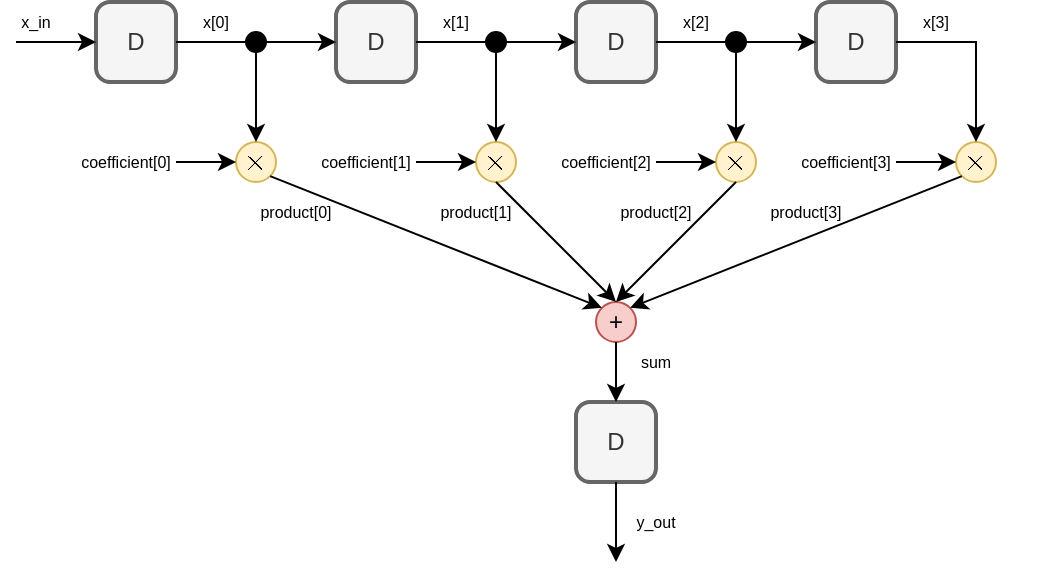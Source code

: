 <mxfile version="21.2.1" type="device">
  <diagram name="Page-1" id="rKT-L_Q491fLdm6zqezY">
    <mxGraphModel dx="768" dy="708" grid="0" gridSize="10" guides="1" tooltips="1" connect="1" arrows="1" fold="1" page="1" pageScale="1" pageWidth="850" pageHeight="1100" math="1" shadow="0">
      <root>
        <mxCell id="0" />
        <mxCell id="1" parent="0" />
        <mxCell id="42qkgHfX6yqe8R8yr2Yn-1" value="D" style="rounded=1;whiteSpace=wrap;html=1;absoluteArcSize=1;arcSize=14;strokeWidth=2;fillColor=#f5f5f5;fontColor=#333333;strokeColor=#666666;" vertex="1" parent="1">
          <mxGeometry x="240" y="160" width="40" height="40" as="geometry" />
        </mxCell>
        <mxCell id="42qkgHfX6yqe8R8yr2Yn-2" value="D" style="rounded=1;whiteSpace=wrap;html=1;absoluteArcSize=1;arcSize=14;strokeWidth=2;fillColor=#f5f5f5;fontColor=#333333;strokeColor=#666666;" vertex="1" parent="1">
          <mxGeometry x="360" y="160" width="40" height="40" as="geometry" />
        </mxCell>
        <mxCell id="42qkgHfX6yqe8R8yr2Yn-3" value="D" style="rounded=1;whiteSpace=wrap;html=1;absoluteArcSize=1;arcSize=14;strokeWidth=2;fillColor=#f5f5f5;fontColor=#333333;strokeColor=#666666;" vertex="1" parent="1">
          <mxGeometry x="480" y="160" width="40" height="40" as="geometry" />
        </mxCell>
        <mxCell id="42qkgHfX6yqe8R8yr2Yn-4" value="D" style="rounded=1;whiteSpace=wrap;html=1;absoluteArcSize=1;arcSize=14;strokeWidth=2;fillColor=#f5f5f5;fontColor=#333333;strokeColor=#666666;" vertex="1" parent="1">
          <mxGeometry x="600" y="160" width="40" height="40" as="geometry" />
        </mxCell>
        <mxCell id="42qkgHfX6yqe8R8yr2Yn-5" value="$$\times$$" style="ellipse;whiteSpace=wrap;html=1;aspect=fixed;fillColor=#fff2cc;strokeColor=#d6b656;" vertex="1" parent="1">
          <mxGeometry x="310" y="230" width="20" height="20" as="geometry" />
        </mxCell>
        <mxCell id="42qkgHfX6yqe8R8yr2Yn-6" value="$$\times$$" style="ellipse;whiteSpace=wrap;html=1;aspect=fixed;fillColor=#fff2cc;strokeColor=#d6b656;" vertex="1" parent="1">
          <mxGeometry x="430" y="230" width="20" height="20" as="geometry" />
        </mxCell>
        <mxCell id="42qkgHfX6yqe8R8yr2Yn-7" value="$$\times$$" style="ellipse;whiteSpace=wrap;html=1;aspect=fixed;fillColor=#fff2cc;strokeColor=#d6b656;" vertex="1" parent="1">
          <mxGeometry x="550" y="230" width="20" height="20" as="geometry" />
        </mxCell>
        <mxCell id="42qkgHfX6yqe8R8yr2Yn-8" value="$$\times$$" style="ellipse;whiteSpace=wrap;html=1;aspect=fixed;fillColor=#fff2cc;strokeColor=#d6b656;" vertex="1" parent="1">
          <mxGeometry x="670" y="230" width="20" height="20" as="geometry" />
        </mxCell>
        <mxCell id="42qkgHfX6yqe8R8yr2Yn-9" value="+" style="ellipse;whiteSpace=wrap;html=1;aspect=fixed;fillColor=#f8cecc;strokeColor=#b85450;" vertex="1" parent="1">
          <mxGeometry x="490" y="310" width="20" height="20" as="geometry" />
        </mxCell>
        <mxCell id="42qkgHfX6yqe8R8yr2Yn-11" value="" style="endArrow=classic;html=1;rounded=0;exitX=0;exitY=1;exitDx=0;exitDy=0;entryX=1;entryY=0;entryDx=0;entryDy=0;" edge="1" parent="1" source="42qkgHfX6yqe8R8yr2Yn-8" target="42qkgHfX6yqe8R8yr2Yn-9">
          <mxGeometry width="50" height="50" relative="1" as="geometry">
            <mxPoint x="550" y="550" as="sourcePoint" />
            <mxPoint x="600" y="500" as="targetPoint" />
          </mxGeometry>
        </mxCell>
        <mxCell id="42qkgHfX6yqe8R8yr2Yn-12" value="" style="endArrow=classic;html=1;rounded=0;exitX=0.5;exitY=1;exitDx=0;exitDy=0;entryX=0.5;entryY=0;entryDx=0;entryDy=0;" edge="1" parent="1" source="42qkgHfX6yqe8R8yr2Yn-7" target="42qkgHfX6yqe8R8yr2Yn-9">
          <mxGeometry width="50" height="50" relative="1" as="geometry">
            <mxPoint x="630" y="340" as="sourcePoint" />
            <mxPoint x="680" y="290" as="targetPoint" />
          </mxGeometry>
        </mxCell>
        <mxCell id="42qkgHfX6yqe8R8yr2Yn-13" value="" style="endArrow=classic;html=1;rounded=0;exitX=0.5;exitY=1;exitDx=0;exitDy=0;entryX=0.5;entryY=0;entryDx=0;entryDy=0;" edge="1" parent="1" source="42qkgHfX6yqe8R8yr2Yn-6" target="42qkgHfX6yqe8R8yr2Yn-9">
          <mxGeometry width="50" height="50" relative="1" as="geometry">
            <mxPoint x="630" y="340" as="sourcePoint" />
            <mxPoint x="680" y="290" as="targetPoint" />
          </mxGeometry>
        </mxCell>
        <mxCell id="42qkgHfX6yqe8R8yr2Yn-14" value="" style="endArrow=classic;html=1;rounded=0;exitX=1;exitY=1;exitDx=0;exitDy=0;entryX=0;entryY=0;entryDx=0;entryDy=0;" edge="1" parent="1" source="42qkgHfX6yqe8R8yr2Yn-5" target="42qkgHfX6yqe8R8yr2Yn-9">
          <mxGeometry width="50" height="50" relative="1" as="geometry">
            <mxPoint x="470" y="340" as="sourcePoint" />
            <mxPoint x="520" y="290" as="targetPoint" />
          </mxGeometry>
        </mxCell>
        <mxCell id="42qkgHfX6yqe8R8yr2Yn-15" value="" style="endArrow=classic;html=1;rounded=0;exitX=1;exitY=0.5;exitDx=0;exitDy=0;entryX=0;entryY=0.5;entryDx=0;entryDy=0;" edge="1" parent="1" source="42qkgHfX6yqe8R8yr2Yn-19" target="42qkgHfX6yqe8R8yr2Yn-2">
          <mxGeometry width="50" height="50" relative="1" as="geometry">
            <mxPoint x="450" y="340" as="sourcePoint" />
            <mxPoint x="500" y="290" as="targetPoint" />
          </mxGeometry>
        </mxCell>
        <mxCell id="42qkgHfX6yqe8R8yr2Yn-16" value="" style="endArrow=classic;html=1;rounded=0;exitX=1;exitY=0.5;exitDx=0;exitDy=0;entryX=0;entryY=0.5;entryDx=0;entryDy=0;" edge="1" parent="1" source="42qkgHfX6yqe8R8yr2Yn-23" target="42qkgHfX6yqe8R8yr2Yn-3">
          <mxGeometry width="50" height="50" relative="1" as="geometry">
            <mxPoint x="450" y="340" as="sourcePoint" />
            <mxPoint x="500" y="290" as="targetPoint" />
          </mxGeometry>
        </mxCell>
        <mxCell id="42qkgHfX6yqe8R8yr2Yn-17" value="" style="endArrow=classic;html=1;rounded=0;exitX=1;exitY=0.5;exitDx=0;exitDy=0;entryX=0;entryY=0.5;entryDx=0;entryDy=0;" edge="1" parent="1" source="42qkgHfX6yqe8R8yr2Yn-25" target="42qkgHfX6yqe8R8yr2Yn-4">
          <mxGeometry width="50" height="50" relative="1" as="geometry">
            <mxPoint x="450" y="340" as="sourcePoint" />
            <mxPoint x="500" y="290" as="targetPoint" />
          </mxGeometry>
        </mxCell>
        <mxCell id="42qkgHfX6yqe8R8yr2Yn-18" value="" style="endArrow=classic;html=1;rounded=0;exitX=1;exitY=0.5;exitDx=0;exitDy=0;entryX=0.5;entryY=0;entryDx=0;entryDy=0;" edge="1" parent="1" source="42qkgHfX6yqe8R8yr2Yn-4" target="42qkgHfX6yqe8R8yr2Yn-8">
          <mxGeometry width="50" height="50" relative="1" as="geometry">
            <mxPoint x="450" y="340" as="sourcePoint" />
            <mxPoint x="500" y="290" as="targetPoint" />
            <Array as="points">
              <mxPoint x="680" y="180" />
            </Array>
          </mxGeometry>
        </mxCell>
        <mxCell id="42qkgHfX6yqe8R8yr2Yn-21" value="" style="endArrow=none;html=1;rounded=0;exitX=1;exitY=0.5;exitDx=0;exitDy=0;entryX=0;entryY=0.5;entryDx=0;entryDy=0;endFill=0;" edge="1" parent="1" source="42qkgHfX6yqe8R8yr2Yn-1" target="42qkgHfX6yqe8R8yr2Yn-19">
          <mxGeometry width="50" height="50" relative="1" as="geometry">
            <mxPoint x="280" y="180" as="sourcePoint" />
            <mxPoint x="360" y="180" as="targetPoint" />
          </mxGeometry>
        </mxCell>
        <mxCell id="42qkgHfX6yqe8R8yr2Yn-19" value="" style="ellipse;whiteSpace=wrap;html=1;aspect=fixed;fillColor=#000000;" vertex="1" parent="1">
          <mxGeometry x="315" y="175" width="10" height="10" as="geometry" />
        </mxCell>
        <mxCell id="42qkgHfX6yqe8R8yr2Yn-24" value="" style="endArrow=none;html=1;rounded=0;exitX=1;exitY=0.5;exitDx=0;exitDy=0;entryX=0;entryY=0.5;entryDx=0;entryDy=0;endFill=0;" edge="1" parent="1" source="42qkgHfX6yqe8R8yr2Yn-2" target="42qkgHfX6yqe8R8yr2Yn-23">
          <mxGeometry width="50" height="50" relative="1" as="geometry">
            <mxPoint x="400" y="180" as="sourcePoint" />
            <mxPoint x="480" y="180" as="targetPoint" />
          </mxGeometry>
        </mxCell>
        <mxCell id="42qkgHfX6yqe8R8yr2Yn-23" value="" style="ellipse;whiteSpace=wrap;html=1;aspect=fixed;fillColor=#000000;" vertex="1" parent="1">
          <mxGeometry x="435" y="175" width="10" height="10" as="geometry" />
        </mxCell>
        <mxCell id="42qkgHfX6yqe8R8yr2Yn-26" value="" style="endArrow=none;html=1;rounded=0;exitX=1;exitY=0.5;exitDx=0;exitDy=0;entryX=0;entryY=0.5;entryDx=0;entryDy=0;endFill=0;" edge="1" parent="1" source="42qkgHfX6yqe8R8yr2Yn-3" target="42qkgHfX6yqe8R8yr2Yn-25">
          <mxGeometry width="50" height="50" relative="1" as="geometry">
            <mxPoint x="520" y="180" as="sourcePoint" />
            <mxPoint x="600" y="180" as="targetPoint" />
          </mxGeometry>
        </mxCell>
        <mxCell id="42qkgHfX6yqe8R8yr2Yn-25" value="" style="ellipse;whiteSpace=wrap;html=1;aspect=fixed;fillColor=#000000;" vertex="1" parent="1">
          <mxGeometry x="555" y="175" width="10" height="10" as="geometry" />
        </mxCell>
        <mxCell id="42qkgHfX6yqe8R8yr2Yn-27" value="" style="endArrow=classic;html=1;rounded=0;exitX=0.5;exitY=1;exitDx=0;exitDy=0;entryX=0.5;entryY=0;entryDx=0;entryDy=0;" edge="1" parent="1" source="42qkgHfX6yqe8R8yr2Yn-19" target="42qkgHfX6yqe8R8yr2Yn-5">
          <mxGeometry width="50" height="50" relative="1" as="geometry">
            <mxPoint x="320" y="190" as="sourcePoint" />
            <mxPoint x="500" y="290" as="targetPoint" />
          </mxGeometry>
        </mxCell>
        <mxCell id="42qkgHfX6yqe8R8yr2Yn-28" value="" style="endArrow=classic;html=1;rounded=0;exitX=0.5;exitY=1;exitDx=0;exitDy=0;entryX=0.5;entryY=0;entryDx=0;entryDy=0;" edge="1" parent="1" source="42qkgHfX6yqe8R8yr2Yn-23" target="42qkgHfX6yqe8R8yr2Yn-6">
          <mxGeometry width="50" height="50" relative="1" as="geometry">
            <mxPoint x="450" y="340" as="sourcePoint" />
            <mxPoint x="500" y="290" as="targetPoint" />
          </mxGeometry>
        </mxCell>
        <mxCell id="42qkgHfX6yqe8R8yr2Yn-29" value="" style="endArrow=classic;html=1;rounded=0;exitX=0.5;exitY=1;exitDx=0;exitDy=0;entryX=0.5;entryY=0;entryDx=0;entryDy=0;" edge="1" parent="1" source="42qkgHfX6yqe8R8yr2Yn-25" target="42qkgHfX6yqe8R8yr2Yn-7">
          <mxGeometry width="50" height="50" relative="1" as="geometry">
            <mxPoint x="450" y="340" as="sourcePoint" />
            <mxPoint x="500" y="290" as="targetPoint" />
          </mxGeometry>
        </mxCell>
        <mxCell id="42qkgHfX6yqe8R8yr2Yn-30" value="" style="endArrow=classic;html=1;rounded=0;entryX=0;entryY=0.5;entryDx=0;entryDy=0;" edge="1" parent="1" target="42qkgHfX6yqe8R8yr2Yn-5">
          <mxGeometry width="50" height="50" relative="1" as="geometry">
            <mxPoint x="280" y="240" as="sourcePoint" />
            <mxPoint x="500" y="290" as="targetPoint" />
          </mxGeometry>
        </mxCell>
        <mxCell id="42qkgHfX6yqe8R8yr2Yn-31" value="" style="endArrow=classic;html=1;rounded=0;entryX=0;entryY=0.5;entryDx=0;entryDy=0;" edge="1" parent="1" target="42qkgHfX6yqe8R8yr2Yn-6">
          <mxGeometry width="50" height="50" relative="1" as="geometry">
            <mxPoint x="400" y="240" as="sourcePoint" />
            <mxPoint x="320" y="250" as="targetPoint" />
          </mxGeometry>
        </mxCell>
        <mxCell id="42qkgHfX6yqe8R8yr2Yn-32" value="" style="endArrow=classic;html=1;rounded=0;entryX=0;entryY=0.5;entryDx=0;entryDy=0;" edge="1" parent="1" target="42qkgHfX6yqe8R8yr2Yn-7">
          <mxGeometry width="50" height="50" relative="1" as="geometry">
            <mxPoint x="520" y="240" as="sourcePoint" />
            <mxPoint x="330" y="260" as="targetPoint" />
          </mxGeometry>
        </mxCell>
        <mxCell id="42qkgHfX6yqe8R8yr2Yn-33" value="" style="endArrow=classic;html=1;rounded=0;entryX=0;entryY=0.5;entryDx=0;entryDy=0;" edge="1" parent="1" target="42qkgHfX6yqe8R8yr2Yn-8">
          <mxGeometry width="50" height="50" relative="1" as="geometry">
            <mxPoint x="640" y="240" as="sourcePoint" />
            <mxPoint x="340" y="270" as="targetPoint" />
          </mxGeometry>
        </mxCell>
        <mxCell id="42qkgHfX6yqe8R8yr2Yn-34" value="coefficient[0]" style="text;html=1;strokeColor=none;fillColor=none;align=center;verticalAlign=middle;whiteSpace=wrap;rounded=0;fontSize=8;" vertex="1" parent="1">
          <mxGeometry x="230" y="225" width="50" height="30" as="geometry" />
        </mxCell>
        <mxCell id="42qkgHfX6yqe8R8yr2Yn-35" value="coefficient[1]" style="text;html=1;strokeColor=none;fillColor=none;align=center;verticalAlign=middle;whiteSpace=wrap;rounded=0;fontSize=8;" vertex="1" parent="1">
          <mxGeometry x="350" y="225" width="50" height="30" as="geometry" />
        </mxCell>
        <mxCell id="42qkgHfX6yqe8R8yr2Yn-36" value="coefficient[2]" style="text;html=1;strokeColor=none;fillColor=none;align=center;verticalAlign=middle;whiteSpace=wrap;rounded=0;fontSize=8;" vertex="1" parent="1">
          <mxGeometry x="470" y="225" width="50" height="30" as="geometry" />
        </mxCell>
        <mxCell id="42qkgHfX6yqe8R8yr2Yn-37" value="coefficient[3]" style="text;html=1;strokeColor=none;fillColor=none;align=center;verticalAlign=middle;whiteSpace=wrap;rounded=0;fontSize=8;" vertex="1" parent="1">
          <mxGeometry x="590" y="225" width="50" height="30" as="geometry" />
        </mxCell>
        <mxCell id="42qkgHfX6yqe8R8yr2Yn-38" value="x[0]" style="text;html=1;strokeColor=none;fillColor=none;align=center;verticalAlign=middle;whiteSpace=wrap;rounded=0;fontSize=8;" vertex="1" parent="1">
          <mxGeometry x="290" y="160" width="20" height="20" as="geometry" />
        </mxCell>
        <mxCell id="42qkgHfX6yqe8R8yr2Yn-39" value="x[1]" style="text;html=1;strokeColor=none;fillColor=none;align=center;verticalAlign=middle;whiteSpace=wrap;rounded=0;fontSize=8;" vertex="1" parent="1">
          <mxGeometry x="410" y="160" width="20" height="20" as="geometry" />
        </mxCell>
        <mxCell id="42qkgHfX6yqe8R8yr2Yn-40" value="x[2]" style="text;html=1;strokeColor=none;fillColor=none;align=center;verticalAlign=middle;whiteSpace=wrap;rounded=0;fontSize=8;" vertex="1" parent="1">
          <mxGeometry x="530" y="160" width="20" height="20" as="geometry" />
        </mxCell>
        <mxCell id="42qkgHfX6yqe8R8yr2Yn-41" value="x[3]" style="text;html=1;strokeColor=none;fillColor=none;align=center;verticalAlign=middle;whiteSpace=wrap;rounded=0;fontSize=8;" vertex="1" parent="1">
          <mxGeometry x="650" y="160" width="20" height="20" as="geometry" />
        </mxCell>
        <mxCell id="42qkgHfX6yqe8R8yr2Yn-42" value="" style="endArrow=classic;html=1;rounded=0;entryX=0;entryY=0.5;entryDx=0;entryDy=0;" edge="1" parent="1" target="42qkgHfX6yqe8R8yr2Yn-1">
          <mxGeometry width="50" height="50" relative="1" as="geometry">
            <mxPoint x="200" y="180" as="sourcePoint" />
            <mxPoint x="400" y="290" as="targetPoint" />
          </mxGeometry>
        </mxCell>
        <mxCell id="42qkgHfX6yqe8R8yr2Yn-43" value="x_in" style="text;html=1;strokeColor=none;fillColor=none;align=center;verticalAlign=middle;whiteSpace=wrap;rounded=0;fontSize=8;" vertex="1" parent="1">
          <mxGeometry x="200" y="160" width="20" height="20" as="geometry" />
        </mxCell>
        <mxCell id="42qkgHfX6yqe8R8yr2Yn-44" value="D" style="rounded=1;whiteSpace=wrap;html=1;absoluteArcSize=1;arcSize=14;strokeWidth=2;fillColor=#f5f5f5;fontColor=#333333;strokeColor=#666666;" vertex="1" parent="1">
          <mxGeometry x="480" y="360" width="40" height="40" as="geometry" />
        </mxCell>
        <mxCell id="42qkgHfX6yqe8R8yr2Yn-45" value="" style="endArrow=classic;html=1;rounded=0;exitX=0.5;exitY=1;exitDx=0;exitDy=0;entryX=0.5;entryY=0;entryDx=0;entryDy=0;" edge="1" parent="1" source="42qkgHfX6yqe8R8yr2Yn-9" target="42qkgHfX6yqe8R8yr2Yn-44">
          <mxGeometry width="50" height="50" relative="1" as="geometry">
            <mxPoint x="500" y="340" as="sourcePoint" />
            <mxPoint x="550" y="290" as="targetPoint" />
          </mxGeometry>
        </mxCell>
        <mxCell id="42qkgHfX6yqe8R8yr2Yn-46" value="" style="endArrow=classic;html=1;rounded=0;exitX=0.5;exitY=1;exitDx=0;exitDy=0;" edge="1" parent="1" source="42qkgHfX6yqe8R8yr2Yn-44">
          <mxGeometry width="50" height="50" relative="1" as="geometry">
            <mxPoint x="500" y="340" as="sourcePoint" />
            <mxPoint x="500" y="440" as="targetPoint" />
          </mxGeometry>
        </mxCell>
        <mxCell id="42qkgHfX6yqe8R8yr2Yn-47" value="y_out" style="text;html=1;strokeColor=none;fillColor=none;align=center;verticalAlign=middle;whiteSpace=wrap;rounded=0;fontSize=8;" vertex="1" parent="1">
          <mxGeometry x="510" y="410" width="20" height="20" as="geometry" />
        </mxCell>
        <mxCell id="42qkgHfX6yqe8R8yr2Yn-48" value="sum" style="text;html=1;strokeColor=none;fillColor=none;align=center;verticalAlign=middle;whiteSpace=wrap;rounded=0;fontSize=8;" vertex="1" parent="1">
          <mxGeometry x="510" y="330" width="20" height="20" as="geometry" />
        </mxCell>
        <mxCell id="42qkgHfX6yqe8R8yr2Yn-49" value="product[0]" style="text;html=1;strokeColor=none;fillColor=none;align=center;verticalAlign=middle;whiteSpace=wrap;rounded=0;fontSize=8;" vertex="1" parent="1">
          <mxGeometry x="315" y="250" width="50" height="30" as="geometry" />
        </mxCell>
        <mxCell id="42qkgHfX6yqe8R8yr2Yn-50" value="product[1]" style="text;html=1;strokeColor=none;fillColor=none;align=center;verticalAlign=middle;whiteSpace=wrap;rounded=0;fontSize=8;" vertex="1" parent="1">
          <mxGeometry x="400" y="250" width="60" height="30" as="geometry" />
        </mxCell>
        <mxCell id="42qkgHfX6yqe8R8yr2Yn-51" value="product[2]" style="text;html=1;strokeColor=none;fillColor=none;align=center;verticalAlign=middle;whiteSpace=wrap;rounded=0;fontSize=8;" vertex="1" parent="1">
          <mxGeometry x="495" y="250" width="50" height="30" as="geometry" />
        </mxCell>
        <mxCell id="42qkgHfX6yqe8R8yr2Yn-52" value="product[3]" style="text;html=1;strokeColor=none;fillColor=none;align=center;verticalAlign=middle;whiteSpace=wrap;rounded=0;fontSize=8;" vertex="1" parent="1">
          <mxGeometry x="560" y="250" width="70" height="30" as="geometry" />
        </mxCell>
      </root>
    </mxGraphModel>
  </diagram>
</mxfile>
